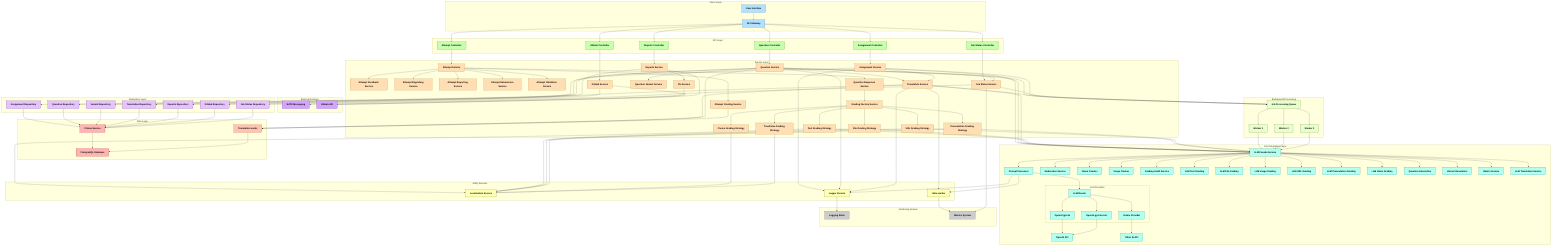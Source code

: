 graph TD

%% ─────────────── CLIENT ───────────────
subgraph "Client Layer"
  direction TB
  UI["User Interface"] --> API["API Gateway"]
end

%% ─────────────── API ────────────────
subgraph "API Layer"
  direction TB
  API --> AC["Assignment Controller"]
  API --> QC["Question Controller"]
  API --> ATC["Attempt Controller"]
  API --> RC["Reports Controller"]
  API --> GHC["GitHub Controller"]
  API --> JSC["Job Status Controller"]
end

%% ─────────────── SERVICE ─────────────
subgraph "Service Layer"
  direction TB
  %% Assignment
  AC --> AS["Assignment Service"]
  %% Question
  QC --> QS["Question Service"]
  %% Attempt
  ATC --> ATS["Attempt Service"]
  ATS --> AFS["Attempt Feedback Service"]
  ATS --> AGS["Attempt Grading Service"]
  ATS --> ARS["Attempt Regrading Service"]
  ATS --> ARPS["Attempt Reporting Service"]
  ATS --> ASBS["Attempt Submission Service"]
  ATS --> AVS["Attempt Validation Service"]
  ATS --> QRPS["Question Response Service"]
  %% Reports
  RC --> RS["Reports Service"]
  RS --> FLS["Flo Service"]
  %% GitHub
  GHC --> GHS["GitHub Service"]
  %% Translation links
  QS --> TS["Translation Service"]
  AS --> TS
  %% Job-status links
  JSC --> JSS["Job Status Service"]
  QS --> JSS
  %% Grading factory
  QRPS --> GFS["Grading Factory Service"]
  GFS --> TGS["Text Grading Strategy"]
  GFS --> FGS["File Grading Strategy"]
  GFS --> UGS["URL Grading Strategy"]
  GFS --> PGS["Presentation Grading Strategy"]
  GFS --> CGS["Choice Grading Strategy"]
  GFS --> TFGS["True/False Grading Strategy"]
  %% Variants
  QS --> QVS["Question Variant Service"]
end

%% ─────────────── REPOSITORY ──────────
subgraph "Repository Layer"
  direction TB
  AS --> AR["Assignment Repository"]
  QS --> QR["Question Repository"]
  QS --> VR["Variant Repository"]
  TS --> TR["Translation Repository"]
  RS --> RR["Reports Repository"]
  GHS --> GHR["GitHub Repository"]
  JSS --> JSR["Job Status Repository"]
end

%% ─────────────── DATA ────────────────
subgraph "Data Layer"
  direction TB
  AR --> PS["Prisma Service"]
  QR --> PS
  VR --> PS
  TR --> PS
  RR --> PS
  GHR --> PS
  JSR --> PS
  PS --> DB["PostgreSQL Database"]
    direction TB
  TS --> Cache["Translation cache"]
  QS --> Cache
  AGS --> Cache
  Cache --> DB
end

%% ─────────────── LLM INTEGRATION ─────
subgraph "LLM Integration Layer"
  direction TB
  AS --> LFS["LLM Facade Service"]
  QS --> LFS
  TS --> LFS
  TGS --> LFS
  FGS --> LFS
  UGS --> LFS
  PGS --> LFS
  LFS --> PP["Prompt Processor"]
  LFS --> MS["Moderation Service"]
  LFS --> TC["Token Counter"]
  LFS --> UT["Usage Tracker"]
  LFS --> GMS["Grading Audit Service"]
  LFS --> LLMTGS["LLM Text Grading"]
  LFS --> LLMFGS["LLM File Grading"]
  LFS --> LLMIGS["LLM Image Grading"]
  LFS --> LLMUGS["LLM URL Grading"]
  LFS --> LLMPGS["LLM Presentation Grading"]
  LFS --> LLMVGS["LLM Video Grading"]
  LFS --> QGS["Question Generation"]
  LFS --> VGS["Variant Generation"]
  LFS --> RSS["Rubric Service"]
  LFS --> LLMTS["LLM Translation Service"]
  PP --> Router["LLM Router"]
  subgraph "LLM Providers"
    direction TB
    Router --> OLP["OpenAI gpt-4o"]
    Router --> OMP["OpenAI gpt-4o-mini"]
    Router --> FP["Future Provider"]
  end
  OLP --> OpenAI["OpenAI API"]
  OMP --> OpenAI
  FP --> OtherAPI["Other AI API"]
end

%% ─────────────── EXTERNAL ────────────
subgraph "External Services"
  direction TB
  FLS --> NATS["NATS Messaging"]
  GHS --> GHAPI["GitHub API"]
  RS  --> GHAPI
end

%% ─────────────── UTILITY ─────────────
subgraph "Utility Services"
  direction TB
  LS["Localization Service"]
  TGS --> LS
  FGS --> LS
  UGS --> LS
  PGS --> LS
  CGS --> LS
  TFGS --> LS
  BN["Rate Limiter"]
  PP --> BN
  TS --> BN
  Logger["Logger Service"]
  PP --> Logger
  AS --> Logger
  QS --> Logger
  TS --> Logger
end

%% ─────────────── BACKGROUND JOBS ─────
subgraph "Background Processing"
  direction TB
  QS --> JPQ["Job Processing Queue"]
  TS --> JPQ
  AS --> JPQ
  JPQ --> W1["Worker 1"]
  JPQ --> W2["Worker 2"]
  JPQ --> W3["Worker 3"]
  W1 --> LFS
  W2 --> LFS
  W3 --> LFS
  JSS --> JPQ
end

%% ─────────────── CACHE ───────────────


%% ─────────────── MONITORING ──────────
subgraph "Monitoring System"
  direction TB
  Logger --> ELK["Logging Stack"]
  BN --> Metrics["Metrics System"]
  JSS --> Metrics
end



%% ─────────────── COLOUR CLASSES ─────
classDef clientLayer    fill:#b3e0ff,stroke:#005b9f,color:#000,font-weight:bold;
classDef apiLayer       fill:#c6ffad,stroke:#2a7000,color:#000,font-weight:bold;
classDef serviceLayer   fill:#ffdeb3,stroke:#b35900,color:#000,font-weight:bold;
classDef repositoryLayer fill:#e6c3ff,stroke:#4b0082,color:#000,font-weight:bold;
classDef dataLayer      fill:#ffb3b3,stroke:#990000,color:#000,font-weight:bold;
classDef llmLayer       fill:#b3fff0,stroke:#006666,color:#000,font-weight:bold;
classDef utilityLayer   fill:#ffffb3,stroke:#666600,color:#000,font-weight:bold;
classDef jobLayer       fill:#e6ffcc,stroke:#336600,color:#000,font-weight:bold;
classDef cacheLayer     fill:#ffc2b3,stroke:#993300,color:#000,font-weight:bold;
classDef monitoringLayer fill:#cccccc,stroke:#333333,color:#000,font-weight:bold;
classDef externalLayer  fill:#d4a3ff,stroke:#4b0082,color:#000,font-weight:bold;

class UI,API clientLayer
class AC,QC,ATC,RC,GHC,JSC apiLayer
class AS,QS,ATS,AFS,AGS,ARS,ARPS,ASBS,AVS,QRPS,RS,FLS,GHS,TS,JSS,GFS,TGS,FGS,UGS,PGS,CGS,TFGS,QVS serviceLayer
class AR,QR,VR,TR,RR,GHR,JSR repositoryLayer
class PS,DB dataLayer
class LFS,PP,MS,TC,UT,GMS,LLMTGS,LLMFGS,LLMIGS,LLMUGS,LLMPGS,LLMVGS,QGS,VGS,RSS,LLMTS,Router,OLP,OMP,FP,OpenAI,OtherAPI llmLayer
class LS,BN,Logger utilityLayer
class JPQ,W1,W2,W3 jobLayer
class Cache cacheLayer
class ELK,Metrics,Socket monitoringLayer
class NATS,GHAPI externalLayer